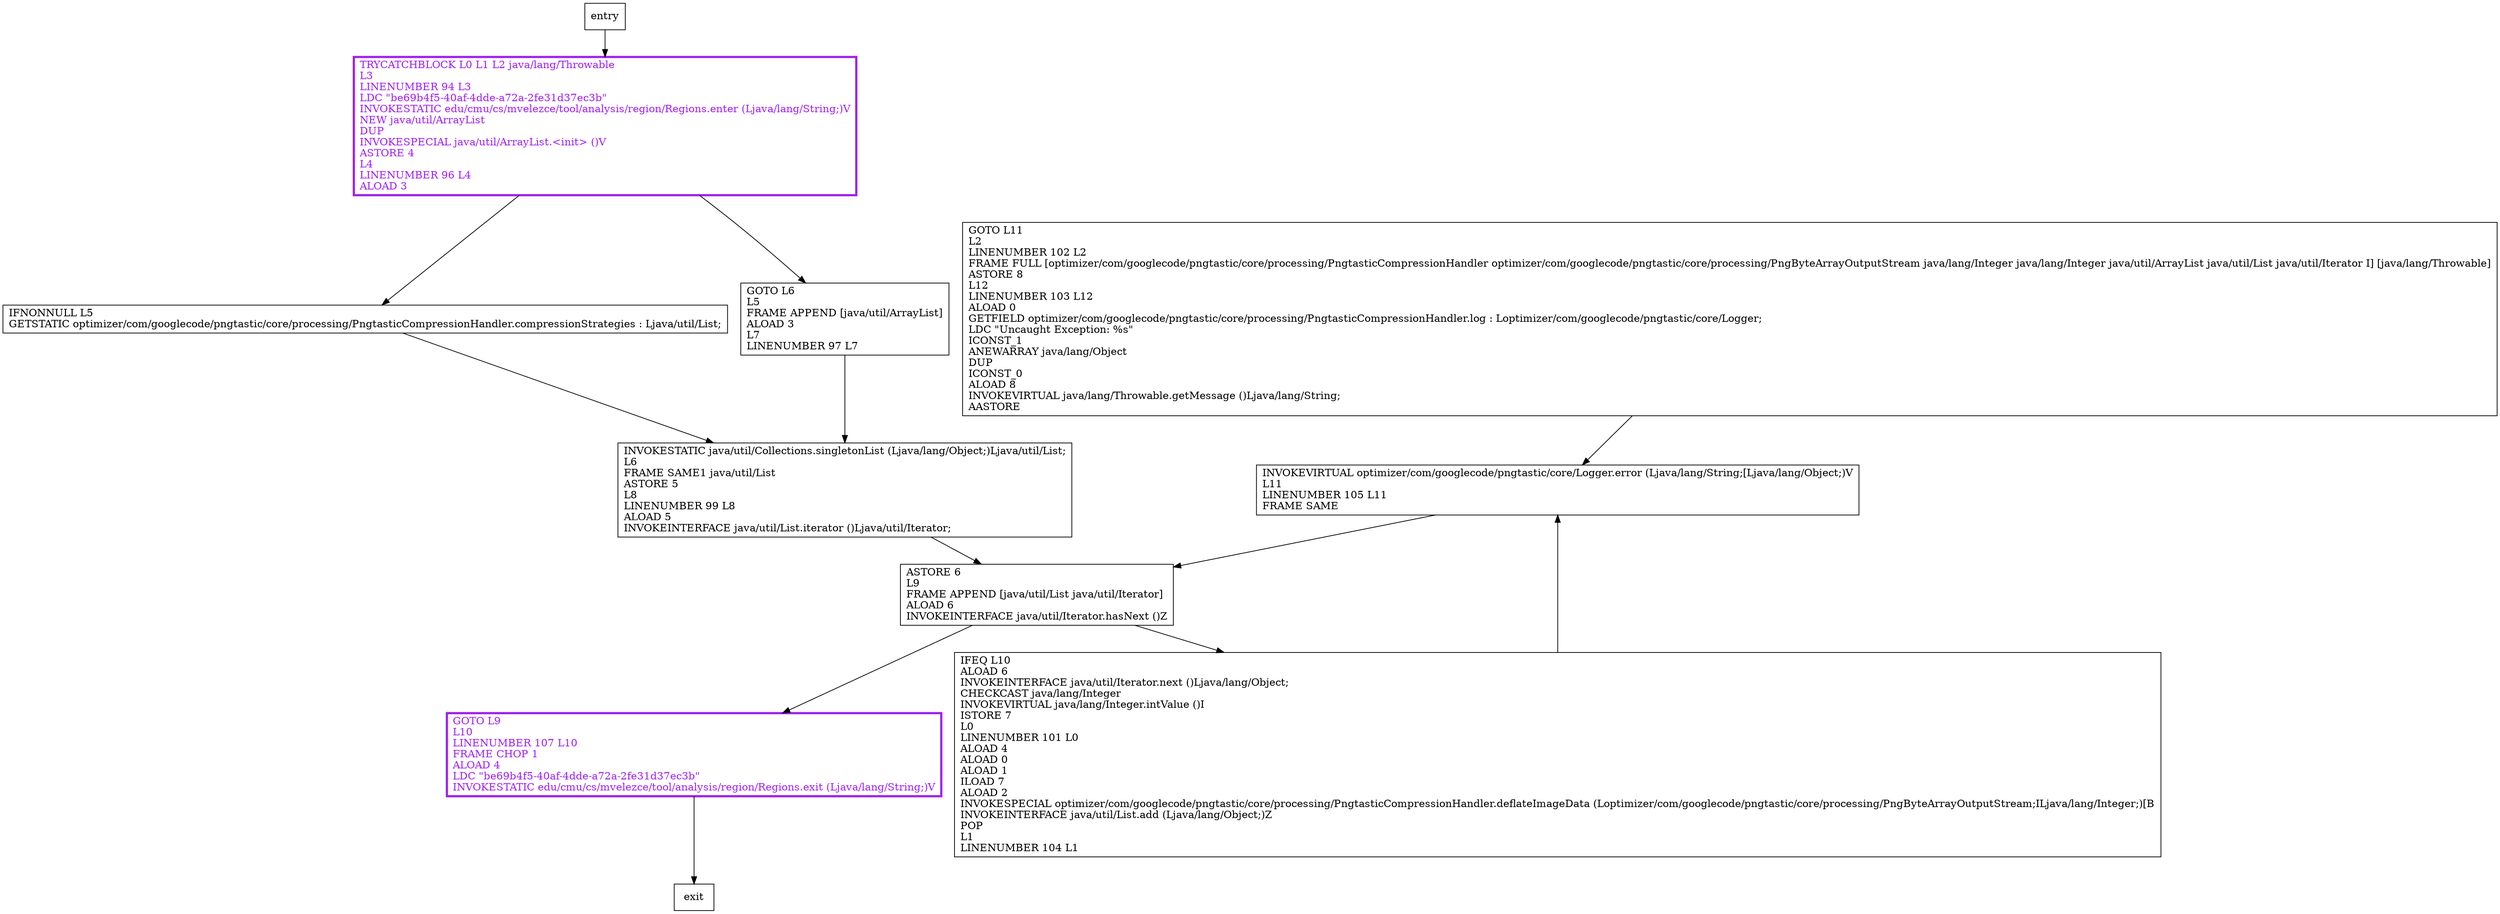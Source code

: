 digraph deflateImageDataSerially {
node [shape=record];
1175418534 [label="INVOKEVIRTUAL optimizer/com/googlecode/pngtastic/core/Logger.error (Ljava/lang/String;[Ljava/lang/Object;)V\lL11\lLINENUMBER 105 L11\lFRAME SAME\l"];
701487403 [label="IFNONNULL L5\lGETSTATIC optimizer/com/googlecode/pngtastic/core/processing/PngtasticCompressionHandler.compressionStrategies : Ljava/util/List;\l"];
299819831 [label="IFEQ L10\lALOAD 6\lINVOKEINTERFACE java/util/Iterator.next ()Ljava/lang/Object;\lCHECKCAST java/lang/Integer\lINVOKEVIRTUAL java/lang/Integer.intValue ()I\lISTORE 7\lL0\lLINENUMBER 101 L0\lALOAD 4\lALOAD 0\lALOAD 1\lILOAD 7\lALOAD 2\lINVOKESPECIAL optimizer/com/googlecode/pngtastic/core/processing/PngtasticCompressionHandler.deflateImageData (Loptimizer/com/googlecode/pngtastic/core/processing/PngByteArrayOutputStream;ILjava/lang/Integer;)[B\lINVOKEINTERFACE java/util/List.add (Ljava/lang/Object;)Z\lPOP\lL1\lLINENUMBER 104 L1\l"];
1850137076 [label="TRYCATCHBLOCK L0 L1 L2 java/lang/Throwable\lL3\lLINENUMBER 94 L3\lLDC \"be69b4f5-40af-4dde-a72a-2fe31d37ec3b\"\lINVOKESTATIC edu/cmu/cs/mvelezce/tool/analysis/region/Regions.enter (Ljava/lang/String;)V\lNEW java/util/ArrayList\lDUP\lINVOKESPECIAL java/util/ArrayList.\<init\> ()V\lASTORE 4\lL4\lLINENUMBER 96 L4\lALOAD 3\l"];
1556520190 [label="GOTO L6\lL5\lFRAME APPEND [java/util/ArrayList]\lALOAD 3\lL7\lLINENUMBER 97 L7\l"];
2039984535 [label="GOTO L9\lL10\lLINENUMBER 107 L10\lFRAME CHOP 1\lALOAD 4\lLDC \"be69b4f5-40af-4dde-a72a-2fe31d37ec3b\"\lINVOKESTATIC edu/cmu/cs/mvelezce/tool/analysis/region/Regions.exit (Ljava/lang/String;)V\l"];
296541232 [label="ASTORE 6\lL9\lFRAME APPEND [java/util/List java/util/Iterator]\lALOAD 6\lINVOKEINTERFACE java/util/Iterator.hasNext ()Z\l"];
566641954 [label="INVOKESTATIC java/util/Collections.singletonList (Ljava/lang/Object;)Ljava/util/List;\lL6\lFRAME SAME1 java/util/List\lASTORE 5\lL8\lLINENUMBER 99 L8\lALOAD 5\lINVOKEINTERFACE java/util/List.iterator ()Ljava/util/Iterator;\l"];
1442038800 [label="GOTO L11\lL2\lLINENUMBER 102 L2\lFRAME FULL [optimizer/com/googlecode/pngtastic/core/processing/PngtasticCompressionHandler optimizer/com/googlecode/pngtastic/core/processing/PngByteArrayOutputStream java/lang/Integer java/lang/Integer java/util/ArrayList java/util/List java/util/Iterator I] [java/lang/Throwable]\lASTORE 8\lL12\lLINENUMBER 103 L12\lALOAD 0\lGETFIELD optimizer/com/googlecode/pngtastic/core/processing/PngtasticCompressionHandler.log : Loptimizer/com/googlecode/pngtastic/core/Logger;\lLDC \"Uncaught Exception: %s\"\lICONST_1\lANEWARRAY java/lang/Object\lDUP\lICONST_0\lALOAD 8\lINVOKEVIRTUAL java/lang/Throwable.getMessage ()Ljava/lang/String;\lAASTORE\l"];
entry;
exit;
entry -> 1850137076;
1175418534 -> 296541232;
701487403 -> 566641954;
299819831 -> 1175418534;
1850137076 -> 701487403;
1850137076 -> 1556520190;
1556520190 -> 566641954;
2039984535 -> exit;
296541232 -> 299819831;
296541232 -> 2039984535;
566641954 -> 296541232;
1442038800 -> 1175418534;
1850137076[fontcolor="purple", penwidth=3, color="purple"];
2039984535[fontcolor="purple", penwidth=3, color="purple"];
}
